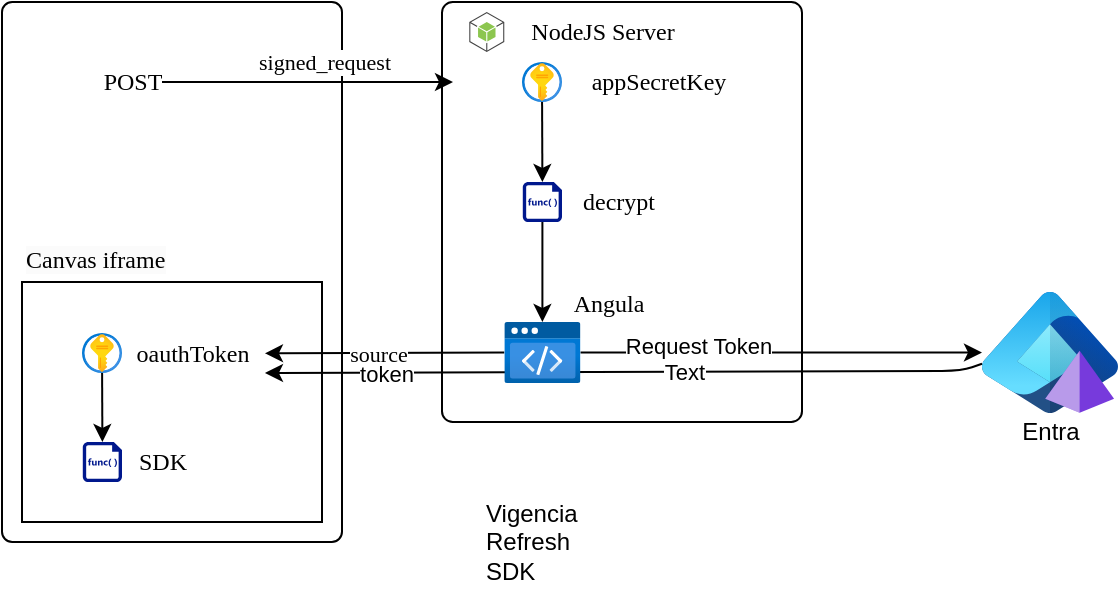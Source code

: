 <mxfile>
    <diagram id="ee_gDtnK6uAo2xznAAh-" name="Page-1">
        <mxGraphModel dx="1392" dy="412" grid="1" gridSize="10" guides="1" tooltips="1" connect="1" arrows="1" fold="1" page="1" pageScale="1" pageWidth="850" pageHeight="1100" math="0" shadow="0">
            <root>
                <mxCell id="0"/>
                <mxCell id="1" parent="0"/>
                <mxCell id="11" value="" style="rounded=1;whiteSpace=wrap;html=1;fillColor=none;arcSize=3;fontFamily=Tahoma;" parent="1" vertex="1">
                    <mxGeometry x="250" y="30" width="180" height="210" as="geometry"/>
                </mxCell>
                <mxCell id="4" value="" style="rounded=1;whiteSpace=wrap;html=1;fillColor=none;arcSize=3;fontFamily=Tahoma;" parent="1" vertex="1">
                    <mxGeometry x="30" y="30" width="170" height="270" as="geometry"/>
                </mxCell>
                <mxCell id="2" value="" style="shape=image;verticalLabelPosition=bottom;labelBackgroundColor=default;verticalAlign=top;aspect=fixed;imageAspect=0;image=https://upload.wikimedia.org/wikipedia/commons/thumb/f/f9/Salesforce.com_logo.svg/1200px-Salesforce.com_logo.svg.png;fontFamily=Tahoma;" parent="1" vertex="1">
                    <mxGeometry x="40" y="35" width="28.57" height="20" as="geometry"/>
                </mxCell>
                <mxCell id="7" value="NodeJS Server" style="text;html=1;align=center;verticalAlign=middle;resizable=0;points=[];autosize=1;strokeColor=none;fillColor=none;fontFamily=Tahoma;" parent="1" vertex="1">
                    <mxGeometry x="280" y="30" width="100" height="30" as="geometry"/>
                </mxCell>
                <mxCell id="8" value="" style="rounded=0;whiteSpace=wrap;html=1;fontFamily=Tahoma;" parent="1" vertex="1">
                    <mxGeometry x="40" y="170" width="150" height="120" as="geometry"/>
                </mxCell>
                <mxCell id="9" style="edgeStyle=none;html=1;fontFamily=Tahoma;" parent="1" edge="1">
                    <mxGeometry relative="1" as="geometry">
                        <mxPoint x="110" y="70" as="sourcePoint"/>
                        <mxPoint x="255.5" y="70" as="targetPoint"/>
                    </mxGeometry>
                </mxCell>
                <mxCell id="10" value="signed_request" style="edgeLabel;html=1;align=center;verticalAlign=middle;resizable=0;points=[];fontFamily=Tahoma;" parent="9" vertex="1" connectable="0">
                    <mxGeometry x="-0.185" y="3" relative="1" as="geometry">
                        <mxPoint x="21" y="-7" as="offset"/>
                    </mxGeometry>
                </mxCell>
                <mxCell id="13" value="" style="outlineConnect=0;dashed=0;verticalLabelPosition=bottom;verticalAlign=top;align=center;html=1;shape=mxgraph.aws3.android;fillColor=#8CC64F;gradientColor=none;fontFamily=Tahoma;" parent="1" vertex="1">
                    <mxGeometry x="263.64" y="35" width="17.5" height="20" as="geometry"/>
                </mxCell>
                <mxCell id="14" value="" style="image;aspect=fixed;html=1;points=[];align=center;fontSize=12;image=img/lib/azure2/security/Key_Vaults.svg;fontFamily=Tahoma;" parent="1" vertex="1">
                    <mxGeometry x="290" y="60" width="20" height="20" as="geometry"/>
                </mxCell>
                <mxCell id="15" value="appSecretKey" style="text;html=1;align=center;verticalAlign=middle;resizable=0;points=[];autosize=1;strokeColor=none;fillColor=none;fontFamily=Tahoma;" parent="1" vertex="1">
                    <mxGeometry x="307.5" y="55" width="100" height="30" as="geometry"/>
                </mxCell>
                <mxCell id="20" style="edgeStyle=none;html=1;fontFamily=Tahoma;" parent="1" source="16" target="19" edge="1">
                    <mxGeometry relative="1" as="geometry"/>
                </mxCell>
                <mxCell id="16" value="" style="sketch=0;aspect=fixed;pointerEvents=1;shadow=0;dashed=0;html=1;strokeColor=none;labelPosition=center;verticalLabelPosition=bottom;verticalAlign=top;align=center;fillColor=#00188D;shape=mxgraph.mscae.enterprise.code_file;fontFamily=Tahoma;" parent="1" vertex="1">
                    <mxGeometry x="290.4" y="120" width="19.6" height="20" as="geometry"/>
                </mxCell>
                <mxCell id="17" style="edgeStyle=none;html=1;entryX=0.5;entryY=0;entryDx=0;entryDy=0;entryPerimeter=0;fontFamily=Tahoma;" parent="1" source="14" target="16" edge="1">
                    <mxGeometry relative="1" as="geometry"/>
                </mxCell>
                <mxCell id="18" value="decrypt" style="text;html=1;align=center;verticalAlign=middle;resizable=0;points=[];autosize=1;strokeColor=none;fillColor=none;fontFamily=Tahoma;" parent="1" vertex="1">
                    <mxGeometry x="307.5" y="115" width="60" height="30" as="geometry"/>
                </mxCell>
                <mxCell id="35" style="edgeStyle=none;html=1;" parent="1" source="19" target="34" edge="1">
                    <mxGeometry relative="1" as="geometry"/>
                </mxCell>
                <mxCell id="40" value="Request Token" style="edgeLabel;html=1;align=center;verticalAlign=middle;resizable=0;points=[];" parent="35" vertex="1" connectable="0">
                    <mxGeometry x="-0.392" y="2" relative="1" as="geometry">
                        <mxPoint x="-3" y="-2" as="offset"/>
                    </mxGeometry>
                </mxCell>
                <mxCell id="21" value="Angula" style="text;html=1;align=center;verticalAlign=middle;resizable=0;points=[];autosize=1;strokeColor=none;fillColor=none;fontFamily=Tahoma;" parent="1" vertex="1">
                    <mxGeometry x="302.5" y="165.5" width="60" height="30" as="geometry"/>
                </mxCell>
                <mxCell id="23" style="edgeStyle=none;html=1;entryX=0.956;entryY=0.506;entryDx=0;entryDy=0;entryPerimeter=0;fontFamily=Tahoma;" parent="1" source="19" target="28" edge="1">
                    <mxGeometry relative="1" as="geometry"/>
                </mxCell>
                <mxCell id="24" value="source" style="edgeLabel;html=1;align=center;verticalAlign=middle;resizable=0;points=[];fontFamily=Tahoma;" parent="23" vertex="1" connectable="0">
                    <mxGeometry x="-0.009" relative="1" as="geometry">
                        <mxPoint x="-4" as="offset"/>
                    </mxGeometry>
                </mxCell>
                <mxCell id="25" value="&lt;span style=&quot;color: rgb(0, 0, 0); font-size: 12px; font-style: normal; font-variant-ligatures: normal; font-variant-caps: normal; font-weight: 400; letter-spacing: normal; orphans: 2; text-align: center; text-indent: 0px; text-transform: none; widows: 2; word-spacing: 0px; -webkit-text-stroke-width: 0px; white-space: normal; background-color: rgb(251, 251, 251); text-decoration-thickness: initial; text-decoration-style: initial; text-decoration-color: initial; float: none; display: inline !important;&quot;&gt;Canvas iframe&lt;/span&gt;" style="text;whiteSpace=wrap;html=1;fontFamily=Tahoma;" parent="1" vertex="1">
                    <mxGeometry x="40.2" y="145" width="80" height="40" as="geometry"/>
                </mxCell>
                <mxCell id="26" value="" style="sketch=0;aspect=fixed;pointerEvents=1;shadow=0;dashed=0;html=1;strokeColor=none;labelPosition=center;verticalLabelPosition=bottom;verticalAlign=top;align=center;fillColor=#00188D;shape=mxgraph.mscae.enterprise.code_file;fontFamily=Tahoma;" parent="1" vertex="1">
                    <mxGeometry x="70.4" y="250" width="19.6" height="20" as="geometry"/>
                </mxCell>
                <mxCell id="27" value="" style="image;aspect=fixed;html=1;points=[];align=center;fontSize=12;image=img/lib/azure2/security/Key_Vaults.svg;fontFamily=Tahoma;" parent="1" vertex="1">
                    <mxGeometry x="70" y="195.5" width="20" height="20" as="geometry"/>
                </mxCell>
                <mxCell id="28" value="oauthToken" style="text;html=1;align=center;verticalAlign=middle;resizable=0;points=[];autosize=1;strokeColor=none;fillColor=none;fontFamily=Tahoma;" parent="1" vertex="1">
                    <mxGeometry x="85" y="190.5" width="80" height="30" as="geometry"/>
                </mxCell>
                <mxCell id="30" value="POST" style="text;html=1;align=center;verticalAlign=middle;resizable=0;points=[];autosize=1;strokeColor=none;fillColor=none;fontFamily=Tahoma;" parent="1" vertex="1">
                    <mxGeometry x="70" y="55" width="50" height="30" as="geometry"/>
                </mxCell>
                <mxCell id="31" style="edgeStyle=none;html=1;entryX=0.5;entryY=0;entryDx=0;entryDy=0;entryPerimeter=0;fontFamily=Tahoma;" parent="1" source="27" target="26" edge="1">
                    <mxGeometry relative="1" as="geometry"/>
                </mxCell>
                <mxCell id="33" value="SDK" style="text;html=1;align=center;verticalAlign=middle;resizable=0;points=[];autosize=1;strokeColor=none;fillColor=none;fontFamily=Tahoma;" parent="1" vertex="1">
                    <mxGeometry x="85" y="245" width="50" height="30" as="geometry"/>
                </mxCell>
                <mxCell id="34" value="" style="image;aspect=fixed;html=1;points=[];align=center;fontSize=12;image=img/lib/azure2/identity/Entra_Domain_Services.svg;" parent="1" vertex="1">
                    <mxGeometry x="520" y="171.25" width="68" height="68" as="geometry"/>
                </mxCell>
                <mxCell id="36" style="edgeStyle=none;html=1;entryX=0.956;entryY=1.052;entryDx=0;entryDy=0;entryPerimeter=0;" parent="1" edge="1">
                    <mxGeometry relative="1" as="geometry">
                        <Array as="points">
                            <mxPoint x="510" y="214.44"/>
                        </Array>
                        <mxPoint x="520" y="210.86" as="sourcePoint"/>
                        <mxPoint x="161.48" y="215.5" as="targetPoint"/>
                    </mxGeometry>
                </mxCell>
                <mxCell id="37" value="token" style="edgeLabel;html=1;align=center;verticalAlign=middle;resizable=0;points=[];" parent="36" vertex="1" connectable="0">
                    <mxGeometry x="0.662" relative="1" as="geometry">
                        <mxPoint as="offset"/>
                    </mxGeometry>
                </mxCell>
                <mxCell id="41" value="Text" style="edgeLabel;html=1;align=center;verticalAlign=middle;resizable=0;points=[];" parent="36" vertex="1" connectable="0">
                    <mxGeometry x="-0.209" y="-2" relative="1" as="geometry">
                        <mxPoint x="-8" y="2" as="offset"/>
                    </mxGeometry>
                </mxCell>
                <mxCell id="39" value="Entra" style="text;html=1;align=center;verticalAlign=middle;resizable=0;points=[];autosize=1;strokeColor=none;fillColor=none;" parent="1" vertex="1">
                    <mxGeometry x="529" y="230" width="50" height="30" as="geometry"/>
                </mxCell>
                <mxCell id="19" value="" style="image;aspect=fixed;html=1;points=[];align=center;fontSize=12;image=img/lib/azure2/preview/Static_Apps.svg;fontFamily=Tahoma;" parent="1" vertex="1">
                    <mxGeometry x="281.14" y="190" width="38.12" height="30.5" as="geometry"/>
                </mxCell>
                <mxCell id="42" value="Vigencia&lt;div&gt;Refresh&lt;/div&gt;&lt;div&gt;SDK&lt;/div&gt;" style="text;html=1;align=left;verticalAlign=middle;resizable=0;points=[];autosize=1;strokeColor=none;fillColor=none;" parent="1" vertex="1">
                    <mxGeometry x="270" y="270" width="70" height="60" as="geometry"/>
                </mxCell>
            </root>
        </mxGraphModel>
    </diagram>
    <diagram id="nY2z5IE6c_i-AlN0ROxH" name="Page-2">
        <mxGraphModel dx="1392" dy="412" grid="1" gridSize="10" guides="1" tooltips="1" connect="1" arrows="1" fold="1" page="0" pageScale="1" pageWidth="850" pageHeight="1100" math="0" shadow="0">
            <root>
                <mxCell id="0"/>
                <mxCell id="1" parent="0"/>
                <mxCell id="uE3bhNqZctWbTHc5y3AN-1" value="Salesforce&lt;br&gt;Web browser" style="shape=umlLifeline;perimeter=lifelinePerimeter;whiteSpace=wrap;html=1;container=1;dropTarget=0;collapsible=0;recursiveResize=0;outlineConnect=0;portConstraint=eastwest;newEdgeStyle={&quot;edgeStyle&quot;:&quot;elbowEdgeStyle&quot;,&quot;elbow&quot;:&quot;vertical&quot;,&quot;curved&quot;:0,&quot;rounded&quot;:0};fontSize=10;" parent="1" vertex="1">
                    <mxGeometry x="70" y="110" width="100" height="330" as="geometry"/>
                </mxCell>
                <mxCell id="uE3bhNqZctWbTHc5y3AN-2" value="POST&lt;br&gt;Express Server" style="shape=umlLifeline;perimeter=lifelinePerimeter;whiteSpace=wrap;html=1;container=1;dropTarget=0;collapsible=0;recursiveResize=0;outlineConnect=0;portConstraint=eastwest;newEdgeStyle={&quot;edgeStyle&quot;:&quot;elbowEdgeStyle&quot;,&quot;elbow&quot;:&quot;vertical&quot;,&quot;curved&quot;:0,&quot;rounded&quot;:0};fontSize=10;" parent="1" vertex="1">
                    <mxGeometry x="190" y="110" width="100" height="330" as="geometry"/>
                </mxCell>
                <mxCell id="uE3bhNqZctWbTHc5y3AN-8" value="" style="html=1;points=[[0,0,0,0,5],[0,1,0,0,-5],[1,0,0,0,5],[1,1,0,0,-5]];perimeter=orthogonalPerimeter;outlineConnect=0;targetShapes=umlLifeline;portConstraint=eastwest;newEdgeStyle={&quot;curved&quot;:0,&quot;rounded&quot;:0};fontSize=7;" parent="uE3bhNqZctWbTHc5y3AN-2" vertex="1">
                    <mxGeometry x="45" y="100" width="10" height="40" as="geometry"/>
                </mxCell>
                <mxCell id="uE3bhNqZctWbTHc5y3AN-9" value="&lt;font&gt;2. validate signature&lt;/font&gt;&lt;div&gt;&lt;font&gt;3. decode key&lt;/font&gt;&lt;/div&gt;" style="html=1;align=left;spacingLeft=2;endArrow=block;rounded=0;edgeStyle=orthogonalEdgeStyle;curved=0;rounded=0;fontSize=7;fontColor=default;labelBackgroundColor=none;" parent="uE3bhNqZctWbTHc5y3AN-2" target="uE3bhNqZctWbTHc5y3AN-8" edge="1">
                    <mxGeometry x="0.199" relative="1" as="geometry">
                        <mxPoint x="50" y="90" as="sourcePoint"/>
                        <Array as="points">
                            <mxPoint x="75" y="120"/>
                        </Array>
                        <mxPoint as="offset"/>
                    </mxGeometry>
                </mxCell>
                <mxCell id="uE3bhNqZctWbTHc5y3AN-3" value="Angular SPA" style="shape=umlLifeline;perimeter=lifelinePerimeter;whiteSpace=wrap;html=1;container=1;dropTarget=0;collapsible=0;recursiveResize=0;outlineConnect=0;portConstraint=eastwest;newEdgeStyle={&quot;edgeStyle&quot;:&quot;elbowEdgeStyle&quot;,&quot;elbow&quot;:&quot;vertical&quot;,&quot;curved&quot;:0,&quot;rounded&quot;:0};fontSize=10;" parent="1" vertex="1">
                    <mxGeometry x="310" y="110" width="100" height="330" as="geometry"/>
                </mxCell>
                <mxCell id="uE3bhNqZctWbTHc5y3AN-12" value="" style="html=1;points=[[0,0,0,0,5],[0,1,0,0,-5],[1,0,0,0,5],[1,1,0,0,-5]];perimeter=orthogonalPerimeter;outlineConnect=0;targetShapes=umlLifeline;portConstraint=eastwest;newEdgeStyle={&quot;curved&quot;:0,&quot;rounded&quot;:0};fontSize=7;" parent="uE3bhNqZctWbTHc5y3AN-3" vertex="1">
                    <mxGeometry x="46" y="220" width="10" height="40" as="geometry"/>
                </mxCell>
                <mxCell id="uE3bhNqZctWbTHc5y3AN-13" value="&lt;span&gt;5. Initializes web&lt;/span&gt;" style="html=1;align=left;spacingLeft=2;endArrow=block;rounded=0;edgeStyle=orthogonalEdgeStyle;curved=0;rounded=0;fontSize=7;labelBackgroundColor=none;" parent="uE3bhNqZctWbTHc5y3AN-3" target="uE3bhNqZctWbTHc5y3AN-12" edge="1">
                    <mxGeometry x="0.2" relative="1" as="geometry">
                        <mxPoint x="51" y="210" as="sourcePoint"/>
                        <Array as="points">
                            <mxPoint x="76" y="240"/>
                        </Array>
                        <mxPoint as="offset"/>
                    </mxGeometry>
                </mxCell>
                <mxCell id="uE3bhNqZctWbTHc5y3AN-4" value="Entra ID" style="shape=umlLifeline;perimeter=lifelinePerimeter;whiteSpace=wrap;html=1;container=1;dropTarget=0;collapsible=0;recursiveResize=0;outlineConnect=0;portConstraint=eastwest;newEdgeStyle={&quot;edgeStyle&quot;:&quot;elbowEdgeStyle&quot;,&quot;elbow&quot;:&quot;vertical&quot;,&quot;curved&quot;:0,&quot;rounded&quot;:0};fontSize=10;" parent="1" vertex="1">
                    <mxGeometry x="430" y="110" width="100" height="330" as="geometry"/>
                </mxCell>
                <mxCell id="uE3bhNqZctWbTHc5y3AN-5" value="APIM" style="shape=umlLifeline;perimeter=lifelinePerimeter;whiteSpace=wrap;html=1;container=1;dropTarget=0;collapsible=0;recursiveResize=0;outlineConnect=0;portConstraint=eastwest;newEdgeStyle={&quot;edgeStyle&quot;:&quot;elbowEdgeStyle&quot;,&quot;elbow&quot;:&quot;vertical&quot;,&quot;curved&quot;:0,&quot;rounded&quot;:0};fontSize=10;" parent="1" vertex="1">
                    <mxGeometry x="550" y="110" width="100" height="330" as="geometry"/>
                </mxCell>
                <mxCell id="uE3bhNqZctWbTHc5y3AN-7" value="1. POST / signed_request" style="html=1;verticalAlign=bottom;endArrow=block;curved=0;rounded=0;fontSize=7;labelBackgroundColor=none;" parent="1" edge="1">
                    <mxGeometry x="-0.163" width="80" relative="1" as="geometry">
                        <mxPoint x="120" y="200" as="sourcePoint"/>
                        <mxPoint x="239.5" y="200" as="targetPoint"/>
                        <mxPoint as="offset"/>
                    </mxGeometry>
                </mxCell>
                <mxCell id="uE3bhNqZctWbTHc5y3AN-14" value="4. Request token / Application Keys" style="html=1;verticalAlign=bottom;endArrow=block;curved=0;rounded=0;fontSize=7;labelBackgroundColor=none;" parent="1" target="uE3bhNqZctWbTHc5y3AN-4" edge="1">
                    <mxGeometry x="-0.499" width="80" relative="1" as="geometry">
                        <mxPoint x="240" y="270" as="sourcePoint"/>
                        <mxPoint x="359.5" y="270" as="targetPoint"/>
                        <mxPoint as="offset"/>
                    </mxGeometry>
                </mxCell>
                <mxCell id="uE3bhNqZctWbTHc5y3AN-15" value="5. Token for APIM" style="html=1;verticalAlign=bottom;endArrow=block;curved=0;rounded=0;fontSize=7;labelBackgroundColor=none;" parent="1" edge="1">
                    <mxGeometry x="-0.499" width="80" relative="1" as="geometry">
                        <mxPoint x="480.09" y="289.66" as="sourcePoint"/>
                        <mxPoint x="239.9" y="289.66" as="targetPoint"/>
                        <mxPoint as="offset"/>
                    </mxGeometry>
                </mxCell>
                <mxCell id="uE3bhNqZctWbTHc5y3AN-16" value="8. API Call / Entra Token" style="html=1;verticalAlign=bottom;endArrow=block;curved=0;rounded=0;fontSize=7;labelBackgroundColor=none;" parent="1" edge="1">
                    <mxGeometry x="-0.499" width="80" relative="1" as="geometry">
                        <mxPoint x="360.25" y="380" as="sourcePoint"/>
                        <mxPoint x="599.75" y="380" as="targetPoint"/>
                        <mxPoint as="offset"/>
                    </mxGeometry>
                </mxCell>
                <mxCell id="uE3bhNqZctWbTHc5y3AN-17" value="9. API Call / Oauth Token" style="html=1;verticalAlign=bottom;endArrow=block;curved=0;rounded=0;fontSize=7;labelBackgroundColor=none;" parent="1" edge="1">
                    <mxGeometry x="-0.499" width="80" relative="1" as="geometry">
                        <mxPoint x="360.25" y="410" as="sourcePoint"/>
                        <mxPoint x="119.75" y="410" as="targetPoint"/>
                        <mxPoint as="offset"/>
                    </mxGeometry>
                </mxCell>
                <mxCell id="uE3bhNqZctWbTHc5y3AN-18" value="Same service" style="shape=umlFrame;whiteSpace=wrap;html=1;pointerEvents=0;width=100;height=20;fillColor=#f5f5f5;fontColor=#333333;strokeColor=#666666;strokeWidth=0.5;fontSize=10;" parent="1" vertex="1">
                    <mxGeometry x="180" y="80" width="240" height="370" as="geometry"/>
                </mxCell>
                <mxCell id="uE3bhNqZctWbTHc5y3AN-19" value="data" style="html=1;verticalAlign=bottom;endArrow=block;curved=0;rounded=0;fontSize=7;labelBackgroundColor=none;" parent="1" edge="1">
                    <mxGeometry x="-0.668" width="80" relative="1" as="geometry">
                        <mxPoint x="120.25" y="430" as="sourcePoint"/>
                        <mxPoint x="359.75" y="430" as="targetPoint"/>
                        <mxPoint as="offset"/>
                    </mxGeometry>
                </mxCell>
                <mxCell id="uE3bhNqZctWbTHc5y3AN-21" value="data" style="html=1;verticalAlign=bottom;endArrow=block;curved=0;rounded=0;fontSize=7;labelBackgroundColor=none;" parent="1" edge="1">
                    <mxGeometry x="-0.498" width="80" relative="1" as="geometry">
                        <mxPoint x="600.25" y="400" as="sourcePoint"/>
                        <mxPoint x="359.75" y="400" as="targetPoint"/>
                        <mxPoint as="offset"/>
                    </mxGeometry>
                </mxCell>
                <mxCell id="uE3bhNqZctWbTHc5y3AN-10" value="6. Response inyecting tokens" style="html=1;verticalAlign=bottom;endArrow=block;curved=0;rounded=0;fontSize=7;labelBackgroundColor=none;" parent="1" edge="1">
                    <mxGeometry x="0.004" width="80" relative="1" as="geometry">
                        <mxPoint x="240.5" y="311" as="sourcePoint"/>
                        <mxPoint x="360" y="311" as="targetPoint"/>
                        <mxPoint as="offset"/>
                    </mxGeometry>
                </mxCell>
            </root>
        </mxGraphModel>
    </diagram>
</mxfile>